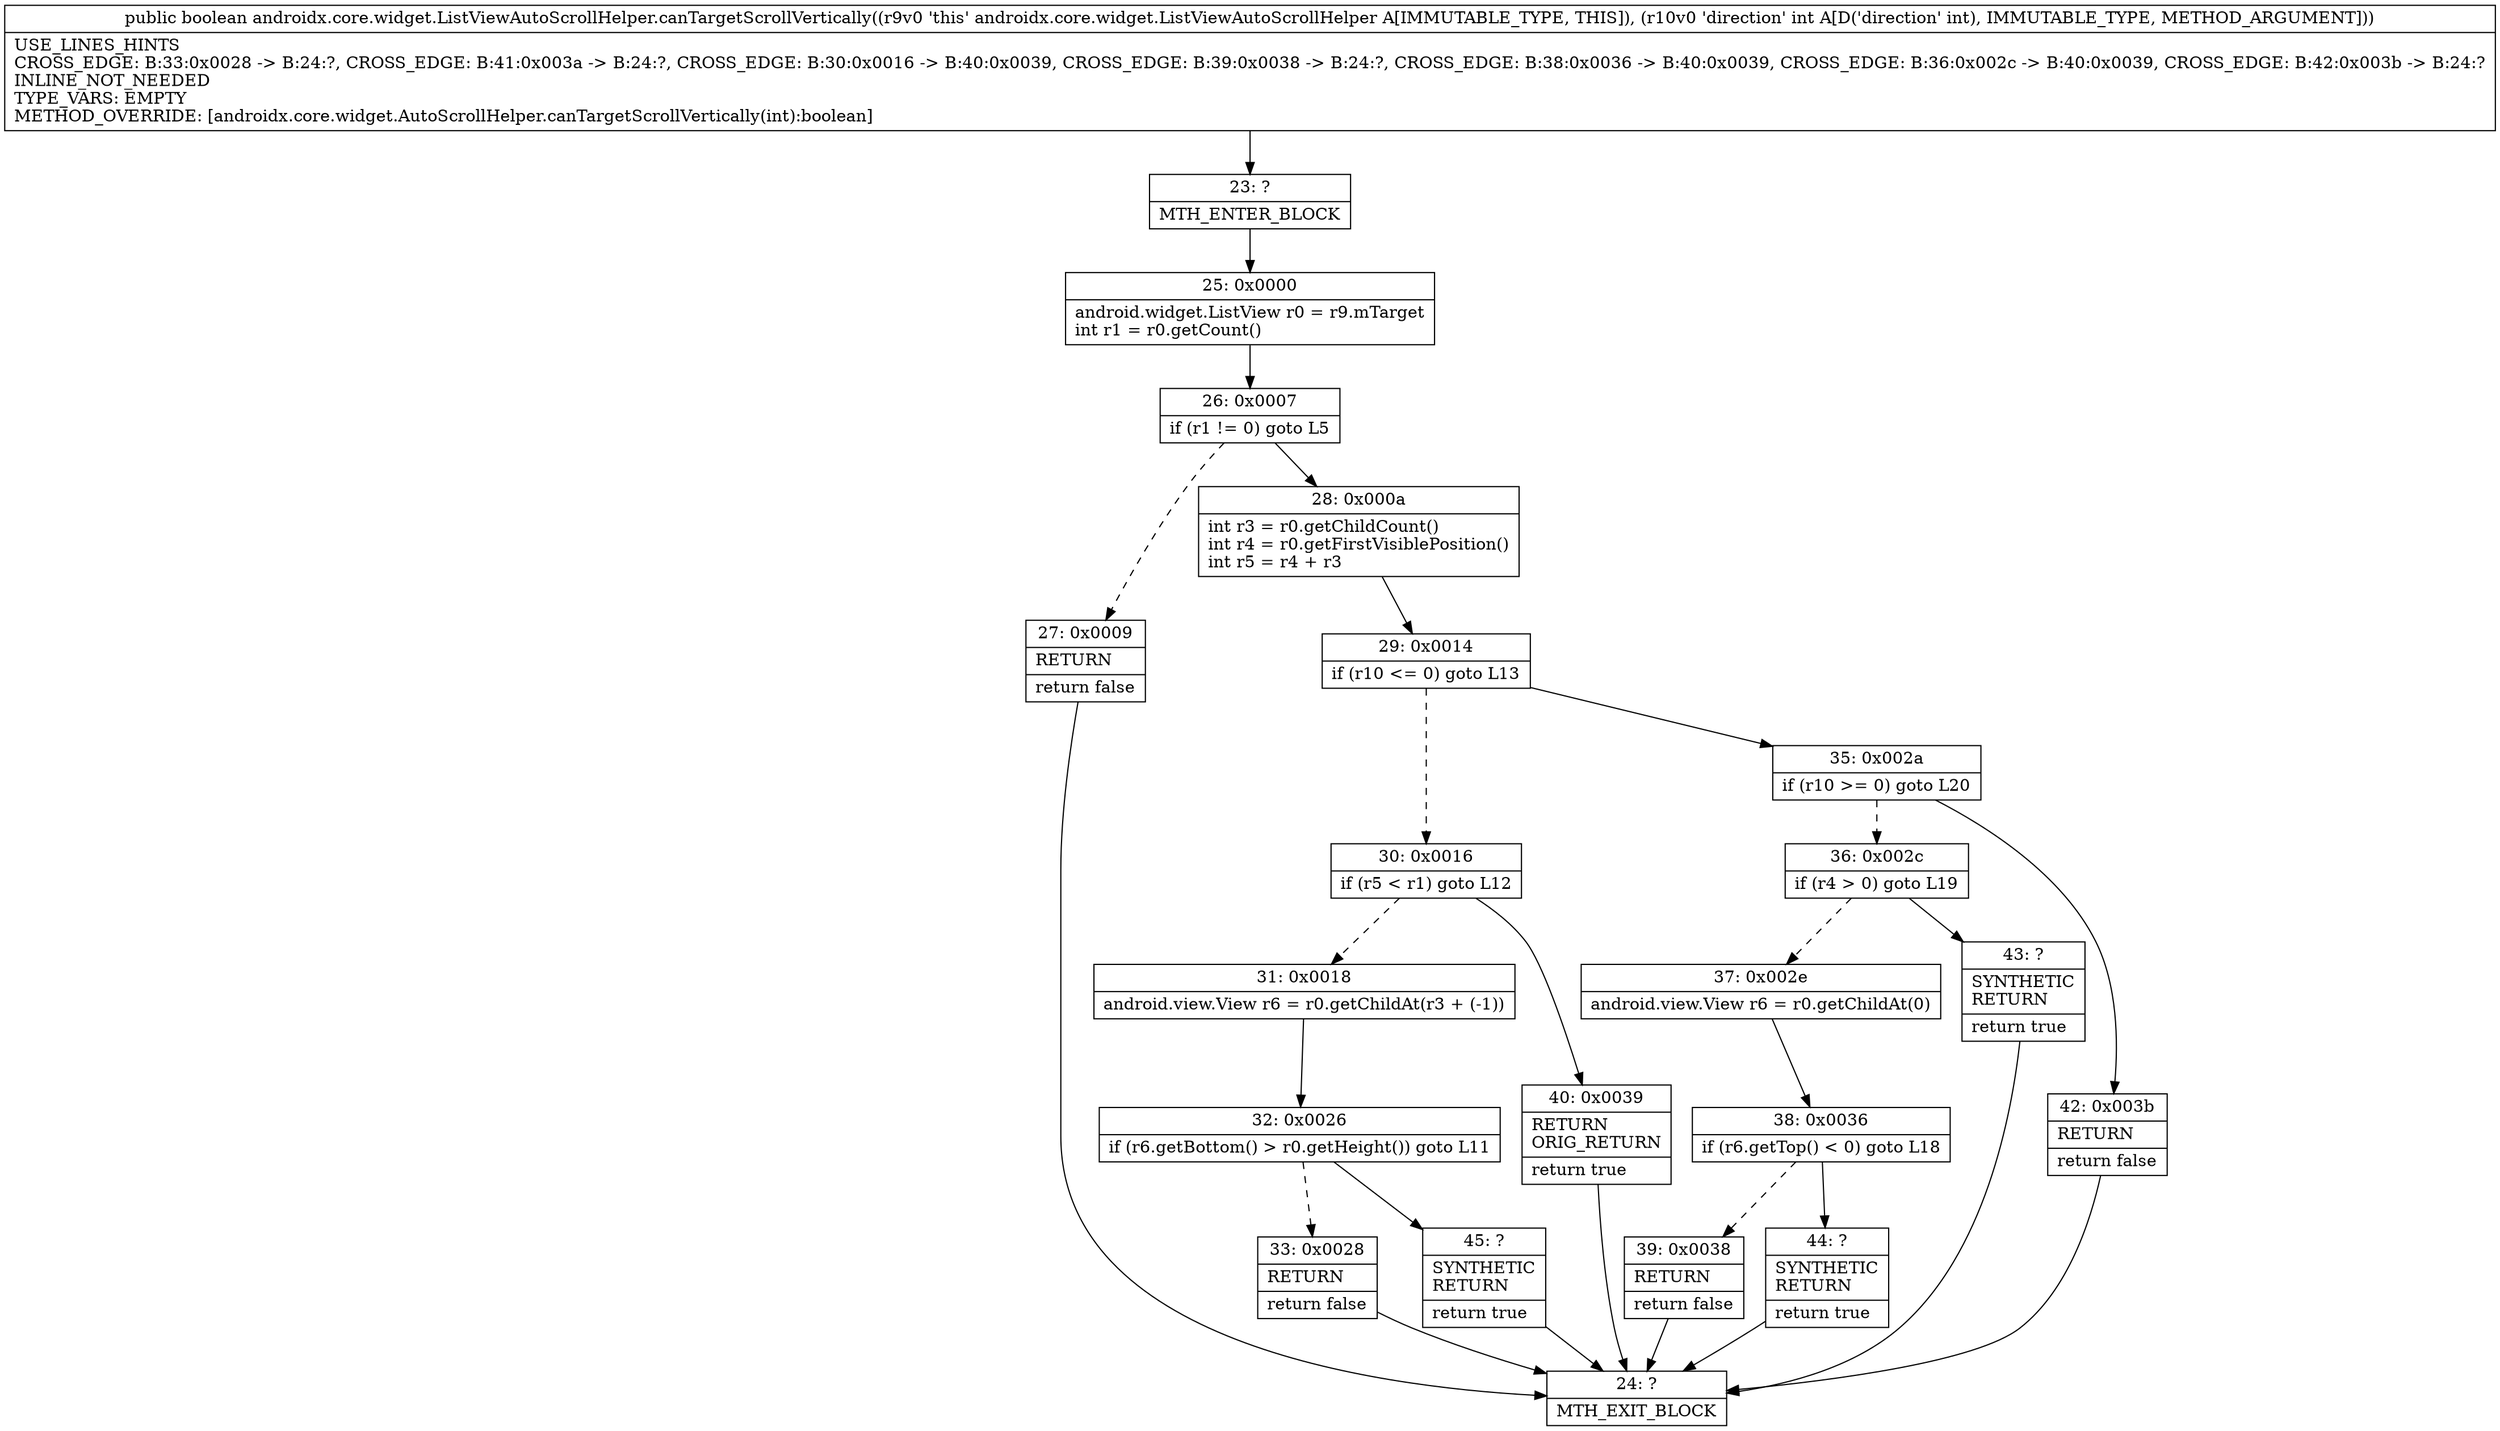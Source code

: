 digraph "CFG forandroidx.core.widget.ListViewAutoScrollHelper.canTargetScrollVertically(I)Z" {
Node_23 [shape=record,label="{23\:\ ?|MTH_ENTER_BLOCK\l}"];
Node_25 [shape=record,label="{25\:\ 0x0000|android.widget.ListView r0 = r9.mTarget\lint r1 = r0.getCount()\l}"];
Node_26 [shape=record,label="{26\:\ 0x0007|if (r1 != 0) goto L5\l}"];
Node_27 [shape=record,label="{27\:\ 0x0009|RETURN\l|return false\l}"];
Node_24 [shape=record,label="{24\:\ ?|MTH_EXIT_BLOCK\l}"];
Node_28 [shape=record,label="{28\:\ 0x000a|int r3 = r0.getChildCount()\lint r4 = r0.getFirstVisiblePosition()\lint r5 = r4 + r3\l}"];
Node_29 [shape=record,label="{29\:\ 0x0014|if (r10 \<= 0) goto L13\l}"];
Node_30 [shape=record,label="{30\:\ 0x0016|if (r5 \< r1) goto L12\l}"];
Node_31 [shape=record,label="{31\:\ 0x0018|android.view.View r6 = r0.getChildAt(r3 + (\-1))\l}"];
Node_32 [shape=record,label="{32\:\ 0x0026|if (r6.getBottom() \> r0.getHeight()) goto L11\l}"];
Node_33 [shape=record,label="{33\:\ 0x0028|RETURN\l|return false\l}"];
Node_45 [shape=record,label="{45\:\ ?|SYNTHETIC\lRETURN\l|return true\l}"];
Node_40 [shape=record,label="{40\:\ 0x0039|RETURN\lORIG_RETURN\l|return true\l}"];
Node_35 [shape=record,label="{35\:\ 0x002a|if (r10 \>= 0) goto L20\l}"];
Node_36 [shape=record,label="{36\:\ 0x002c|if (r4 \> 0) goto L19\l}"];
Node_37 [shape=record,label="{37\:\ 0x002e|android.view.View r6 = r0.getChildAt(0)\l}"];
Node_38 [shape=record,label="{38\:\ 0x0036|if (r6.getTop() \< 0) goto L18\l}"];
Node_39 [shape=record,label="{39\:\ 0x0038|RETURN\l|return false\l}"];
Node_44 [shape=record,label="{44\:\ ?|SYNTHETIC\lRETURN\l|return true\l}"];
Node_43 [shape=record,label="{43\:\ ?|SYNTHETIC\lRETURN\l|return true\l}"];
Node_42 [shape=record,label="{42\:\ 0x003b|RETURN\l|return false\l}"];
MethodNode[shape=record,label="{public boolean androidx.core.widget.ListViewAutoScrollHelper.canTargetScrollVertically((r9v0 'this' androidx.core.widget.ListViewAutoScrollHelper A[IMMUTABLE_TYPE, THIS]), (r10v0 'direction' int A[D('direction' int), IMMUTABLE_TYPE, METHOD_ARGUMENT]))  | USE_LINES_HINTS\lCROSS_EDGE: B:33:0x0028 \-\> B:24:?, CROSS_EDGE: B:41:0x003a \-\> B:24:?, CROSS_EDGE: B:30:0x0016 \-\> B:40:0x0039, CROSS_EDGE: B:39:0x0038 \-\> B:24:?, CROSS_EDGE: B:38:0x0036 \-\> B:40:0x0039, CROSS_EDGE: B:36:0x002c \-\> B:40:0x0039, CROSS_EDGE: B:42:0x003b \-\> B:24:?\lINLINE_NOT_NEEDED\lTYPE_VARS: EMPTY\lMETHOD_OVERRIDE: [androidx.core.widget.AutoScrollHelper.canTargetScrollVertically(int):boolean]\l}"];
MethodNode -> Node_23;Node_23 -> Node_25;
Node_25 -> Node_26;
Node_26 -> Node_27[style=dashed];
Node_26 -> Node_28;
Node_27 -> Node_24;
Node_28 -> Node_29;
Node_29 -> Node_30[style=dashed];
Node_29 -> Node_35;
Node_30 -> Node_31[style=dashed];
Node_30 -> Node_40;
Node_31 -> Node_32;
Node_32 -> Node_33[style=dashed];
Node_32 -> Node_45;
Node_33 -> Node_24;
Node_45 -> Node_24;
Node_40 -> Node_24;
Node_35 -> Node_36[style=dashed];
Node_35 -> Node_42;
Node_36 -> Node_37[style=dashed];
Node_36 -> Node_43;
Node_37 -> Node_38;
Node_38 -> Node_39[style=dashed];
Node_38 -> Node_44;
Node_39 -> Node_24;
Node_44 -> Node_24;
Node_43 -> Node_24;
Node_42 -> Node_24;
}

